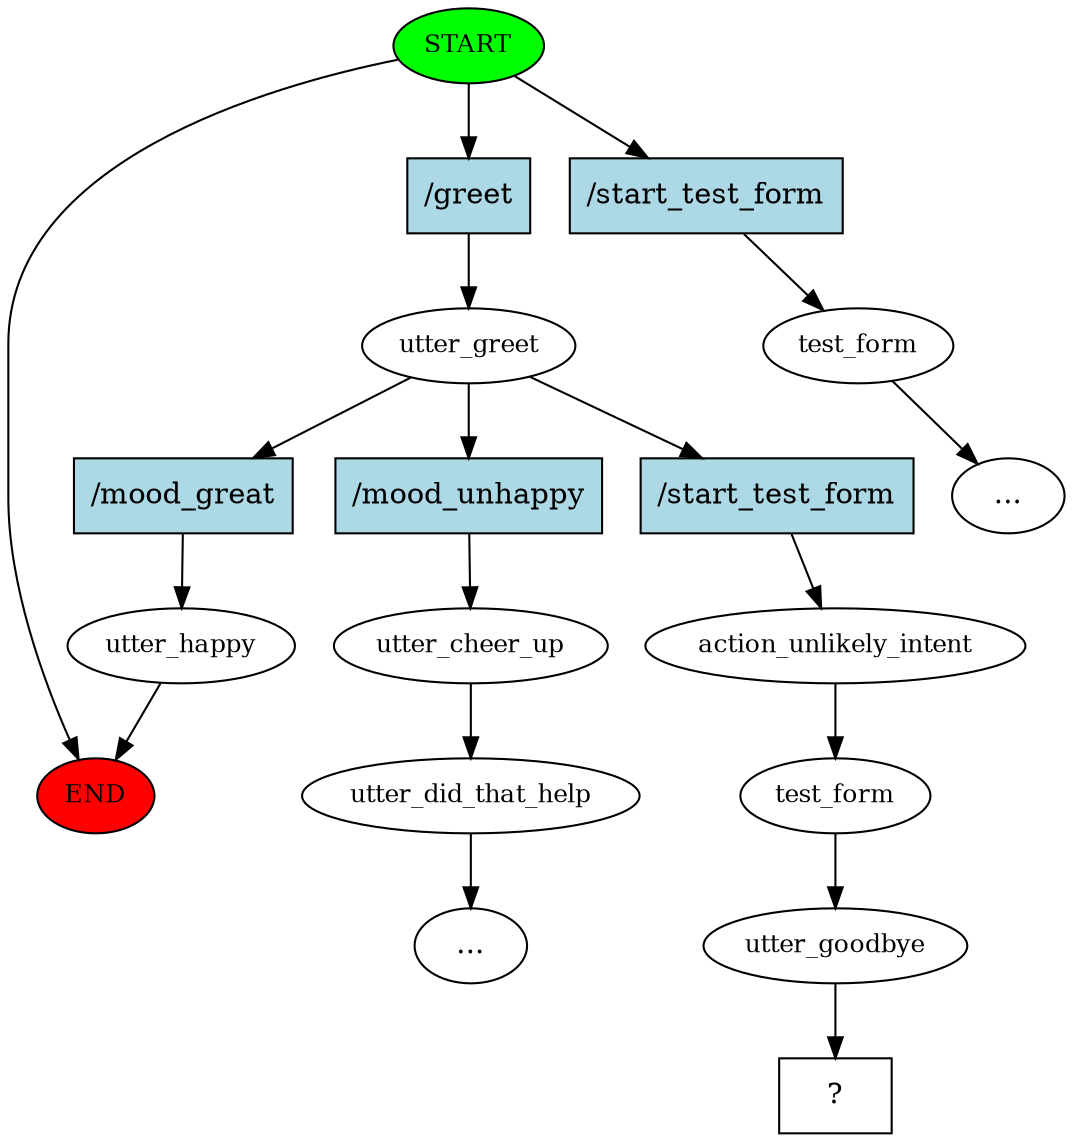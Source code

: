 digraph  {
0 [class="start active", fillcolor=green, fontsize=12, label=START, style=filled];
"-1" [class=end, fillcolor=red, fontsize=12, label=END, style=filled];
1 [class=active, fontsize=12, label=utter_greet];
2 [class="", fontsize=12, label=utter_happy];
4 [class="", fontsize=12, label=utter_cheer_up];
5 [class="", fontsize=12, label=utter_did_that_help];
"-4" [class=ellipsis, label="..."];
9 [class="", fontsize=12, label=test_form];
"-5" [class=ellipsis, label="..."];
11 [class=active, fontsize=12, label=action_unlikely_intent];
12 [class=active, fontsize=12, label=test_form];
13 [class=active, fontsize=12, label=utter_goodbye];
14 [class="intent dashed active", label="  ?  ", shape=rect];
15 [class="intent active", fillcolor=lightblue, label="/greet", shape=rect, style=filled];
16 [class=intent, fillcolor=lightblue, label="/start_test_form", shape=rect, style=filled];
17 [class=intent, fillcolor=lightblue, label="/mood_great", shape=rect, style=filled];
18 [class=intent, fillcolor=lightblue, label="/mood_unhappy", shape=rect, style=filled];
19 [class="intent active", fillcolor=lightblue, label="/start_test_form", shape=rect, style=filled];
0 -> "-1"  [class="", key=NONE, label=""];
0 -> 15  [class=active, key=0];
0 -> 16  [class="", key=0];
1 -> 17  [class="", key=0];
1 -> 18  [class="", key=0];
1 -> 19  [class=active, key=0];
2 -> "-1"  [class="", key=NONE, label=""];
4 -> 5  [class="", key=NONE, label=""];
5 -> "-4"  [class="", key=NONE, label=""];
9 -> "-5"  [class="", key=NONE, label=""];
11 -> 12  [class=active, key=NONE, label=""];
12 -> 13  [class=active, key=NONE, label=""];
13 -> 14  [class=active, key=NONE, label=""];
15 -> 1  [class=active, key=0];
16 -> 9  [class="", key=0];
17 -> 2  [class="", key=0];
18 -> 4  [class="", key=0];
19 -> 11  [class=active, key=0];
}
